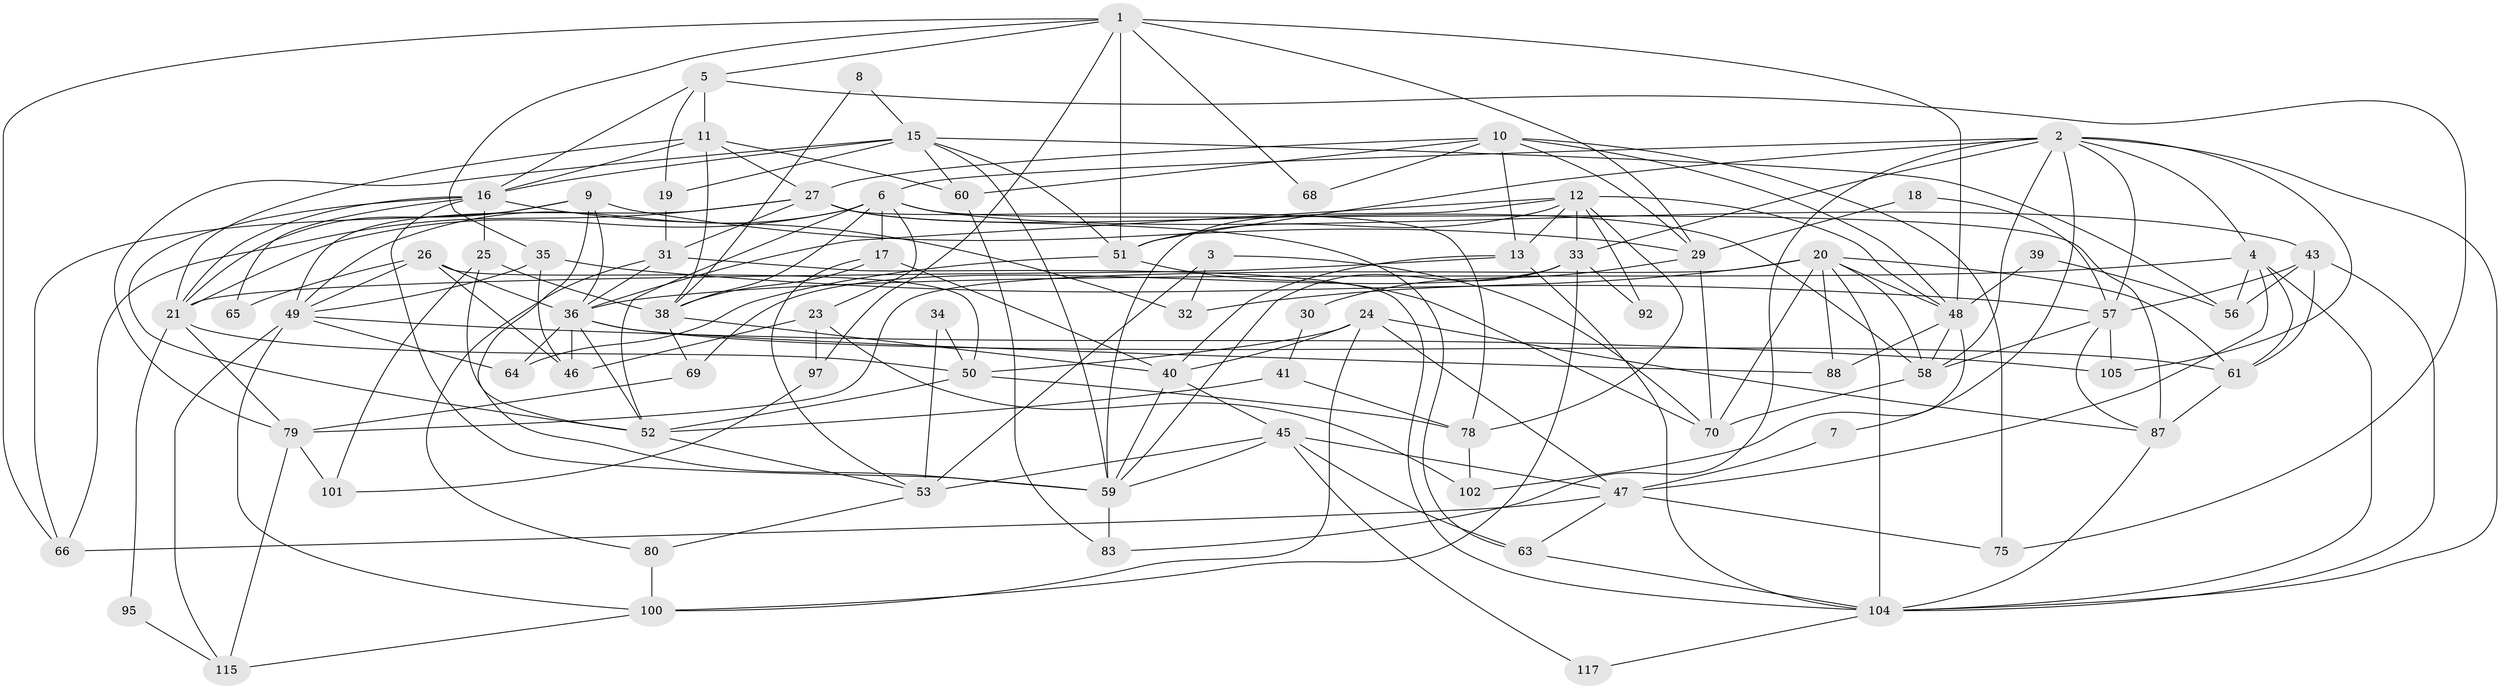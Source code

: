 // Generated by graph-tools (version 1.1) at 2025/52/02/27/25 19:52:07]
// undirected, 77 vertices, 192 edges
graph export_dot {
graph [start="1"]
  node [color=gray90,style=filled];
  1 [super="+14"];
  2 [super="+86"];
  3;
  4 [super="+28"];
  5 [super="+74"];
  6 [super="+55"];
  7;
  8;
  9 [super="+82"];
  10 [super="+81"];
  11 [super="+89"];
  12 [super="+73"];
  13 [super="+110"];
  15 [super="+119"];
  16 [super="+103"];
  17;
  18;
  19;
  20 [super="+22"];
  21 [super="+37"];
  23 [super="+118"];
  24;
  25 [super="+42"];
  26 [super="+62"];
  27 [super="+96"];
  29 [super="+54"];
  30;
  31 [super="+85"];
  32;
  33 [super="+98"];
  34;
  35 [super="+72"];
  36 [super="+77"];
  38 [super="+67"];
  39;
  40 [super="+44"];
  41;
  43;
  45 [super="+93"];
  46;
  47 [super="+99"];
  48 [super="+84"];
  49 [super="+116"];
  50 [super="+76"];
  51 [super="+71"];
  52 [super="+106"];
  53 [super="+91"];
  56;
  57 [super="+111"];
  58;
  59 [super="+113"];
  60;
  61 [super="+109"];
  63 [super="+114"];
  64;
  65;
  66;
  68;
  69;
  70 [super="+90"];
  75;
  78 [super="+94"];
  79 [super="+108"];
  80;
  83;
  87;
  88;
  92;
  95;
  97;
  100;
  101;
  102;
  104 [super="+107"];
  105 [super="+112"];
  115;
  117;
  1 -- 66;
  1 -- 68;
  1 -- 29 [weight=2];
  1 -- 97;
  1 -- 51;
  1 -- 5;
  1 -- 48;
  1 -- 35;
  2 -- 33;
  2 -- 7;
  2 -- 83;
  2 -- 51;
  2 -- 6;
  2 -- 4;
  2 -- 105;
  2 -- 104;
  2 -- 57;
  2 -- 58;
  3 -- 32;
  3 -- 53;
  3 -- 70;
  4 -- 36;
  4 -- 104;
  4 -- 47;
  4 -- 56;
  4 -- 61;
  5 -- 11;
  5 -- 19;
  5 -- 75;
  5 -- 16;
  6 -- 17;
  6 -- 87;
  6 -- 49;
  6 -- 23;
  6 -- 43;
  6 -- 21;
  6 -- 52;
  6 -- 38;
  7 -- 47;
  8 -- 15;
  8 -- 38;
  9 -- 36;
  9 -- 29;
  9 -- 66;
  9 -- 59;
  9 -- 21;
  10 -- 60;
  10 -- 75;
  10 -- 13;
  10 -- 48;
  10 -- 68;
  10 -- 27;
  10 -- 29;
  11 -- 60;
  11 -- 27;
  11 -- 21;
  11 -- 38;
  11 -- 16;
  12 -- 78;
  12 -- 51;
  12 -- 59;
  12 -- 36;
  12 -- 48;
  12 -- 13;
  12 -- 92;
  12 -- 33;
  13 -- 21;
  13 -- 40;
  13 -- 104;
  15 -- 51;
  15 -- 16;
  15 -- 19;
  15 -- 56;
  15 -- 60;
  15 -- 59;
  15 -- 79;
  16 -- 32;
  16 -- 65;
  16 -- 59;
  16 -- 21;
  16 -- 25;
  16 -- 52;
  17 -- 38;
  17 -- 53;
  17 -- 40;
  18 -- 29;
  18 -- 57;
  19 -- 31;
  20 -- 32;
  20 -- 58;
  20 -- 79;
  20 -- 88;
  20 -- 104;
  20 -- 61;
  20 -- 48;
  20 -- 70;
  21 -- 50;
  21 -- 79;
  21 -- 95;
  23 -- 46;
  23 -- 102;
  23 -- 97;
  24 -- 100;
  24 -- 87;
  24 -- 47;
  24 -- 50;
  24 -- 40;
  25 -- 101;
  25 -- 38;
  25 -- 52;
  26 -- 49;
  26 -- 46;
  26 -- 36;
  26 -- 65;
  26 -- 50 [weight=2];
  27 -- 58;
  27 -- 66;
  27 -- 78;
  27 -- 31;
  27 -- 63;
  27 -- 49;
  29 -- 70;
  29 -- 30;
  30 -- 41;
  31 -- 80;
  31 -- 104;
  31 -- 36;
  33 -- 100;
  33 -- 92;
  33 -- 59;
  33 -- 69;
  34 -- 50;
  34 -- 53;
  35 -- 46;
  35 -- 57;
  35 -- 49;
  36 -- 52;
  36 -- 64;
  36 -- 88;
  36 -- 61;
  36 -- 46;
  38 -- 69;
  38 -- 40;
  39 -- 56;
  39 -- 48;
  40 -- 59;
  40 -- 45;
  41 -- 52;
  41 -- 78;
  43 -- 56;
  43 -- 61;
  43 -- 57;
  43 -- 104;
  45 -- 53 [weight=2];
  45 -- 47;
  45 -- 117;
  45 -- 59;
  45 -- 63;
  47 -- 66;
  47 -- 75;
  47 -- 63;
  48 -- 88;
  48 -- 58;
  48 -- 102;
  49 -- 100;
  49 -- 64;
  49 -- 115;
  49 -- 105;
  50 -- 78;
  50 -- 52;
  51 -- 64;
  51 -- 70;
  52 -- 53;
  53 -- 80;
  57 -- 87;
  57 -- 105;
  57 -- 58;
  58 -- 70;
  59 -- 83;
  60 -- 83;
  61 -- 87;
  63 -- 104;
  69 -- 79;
  78 -- 102;
  79 -- 101;
  79 -- 115;
  80 -- 100;
  87 -- 104;
  95 -- 115;
  97 -- 101;
  100 -- 115;
  104 -- 117;
}
